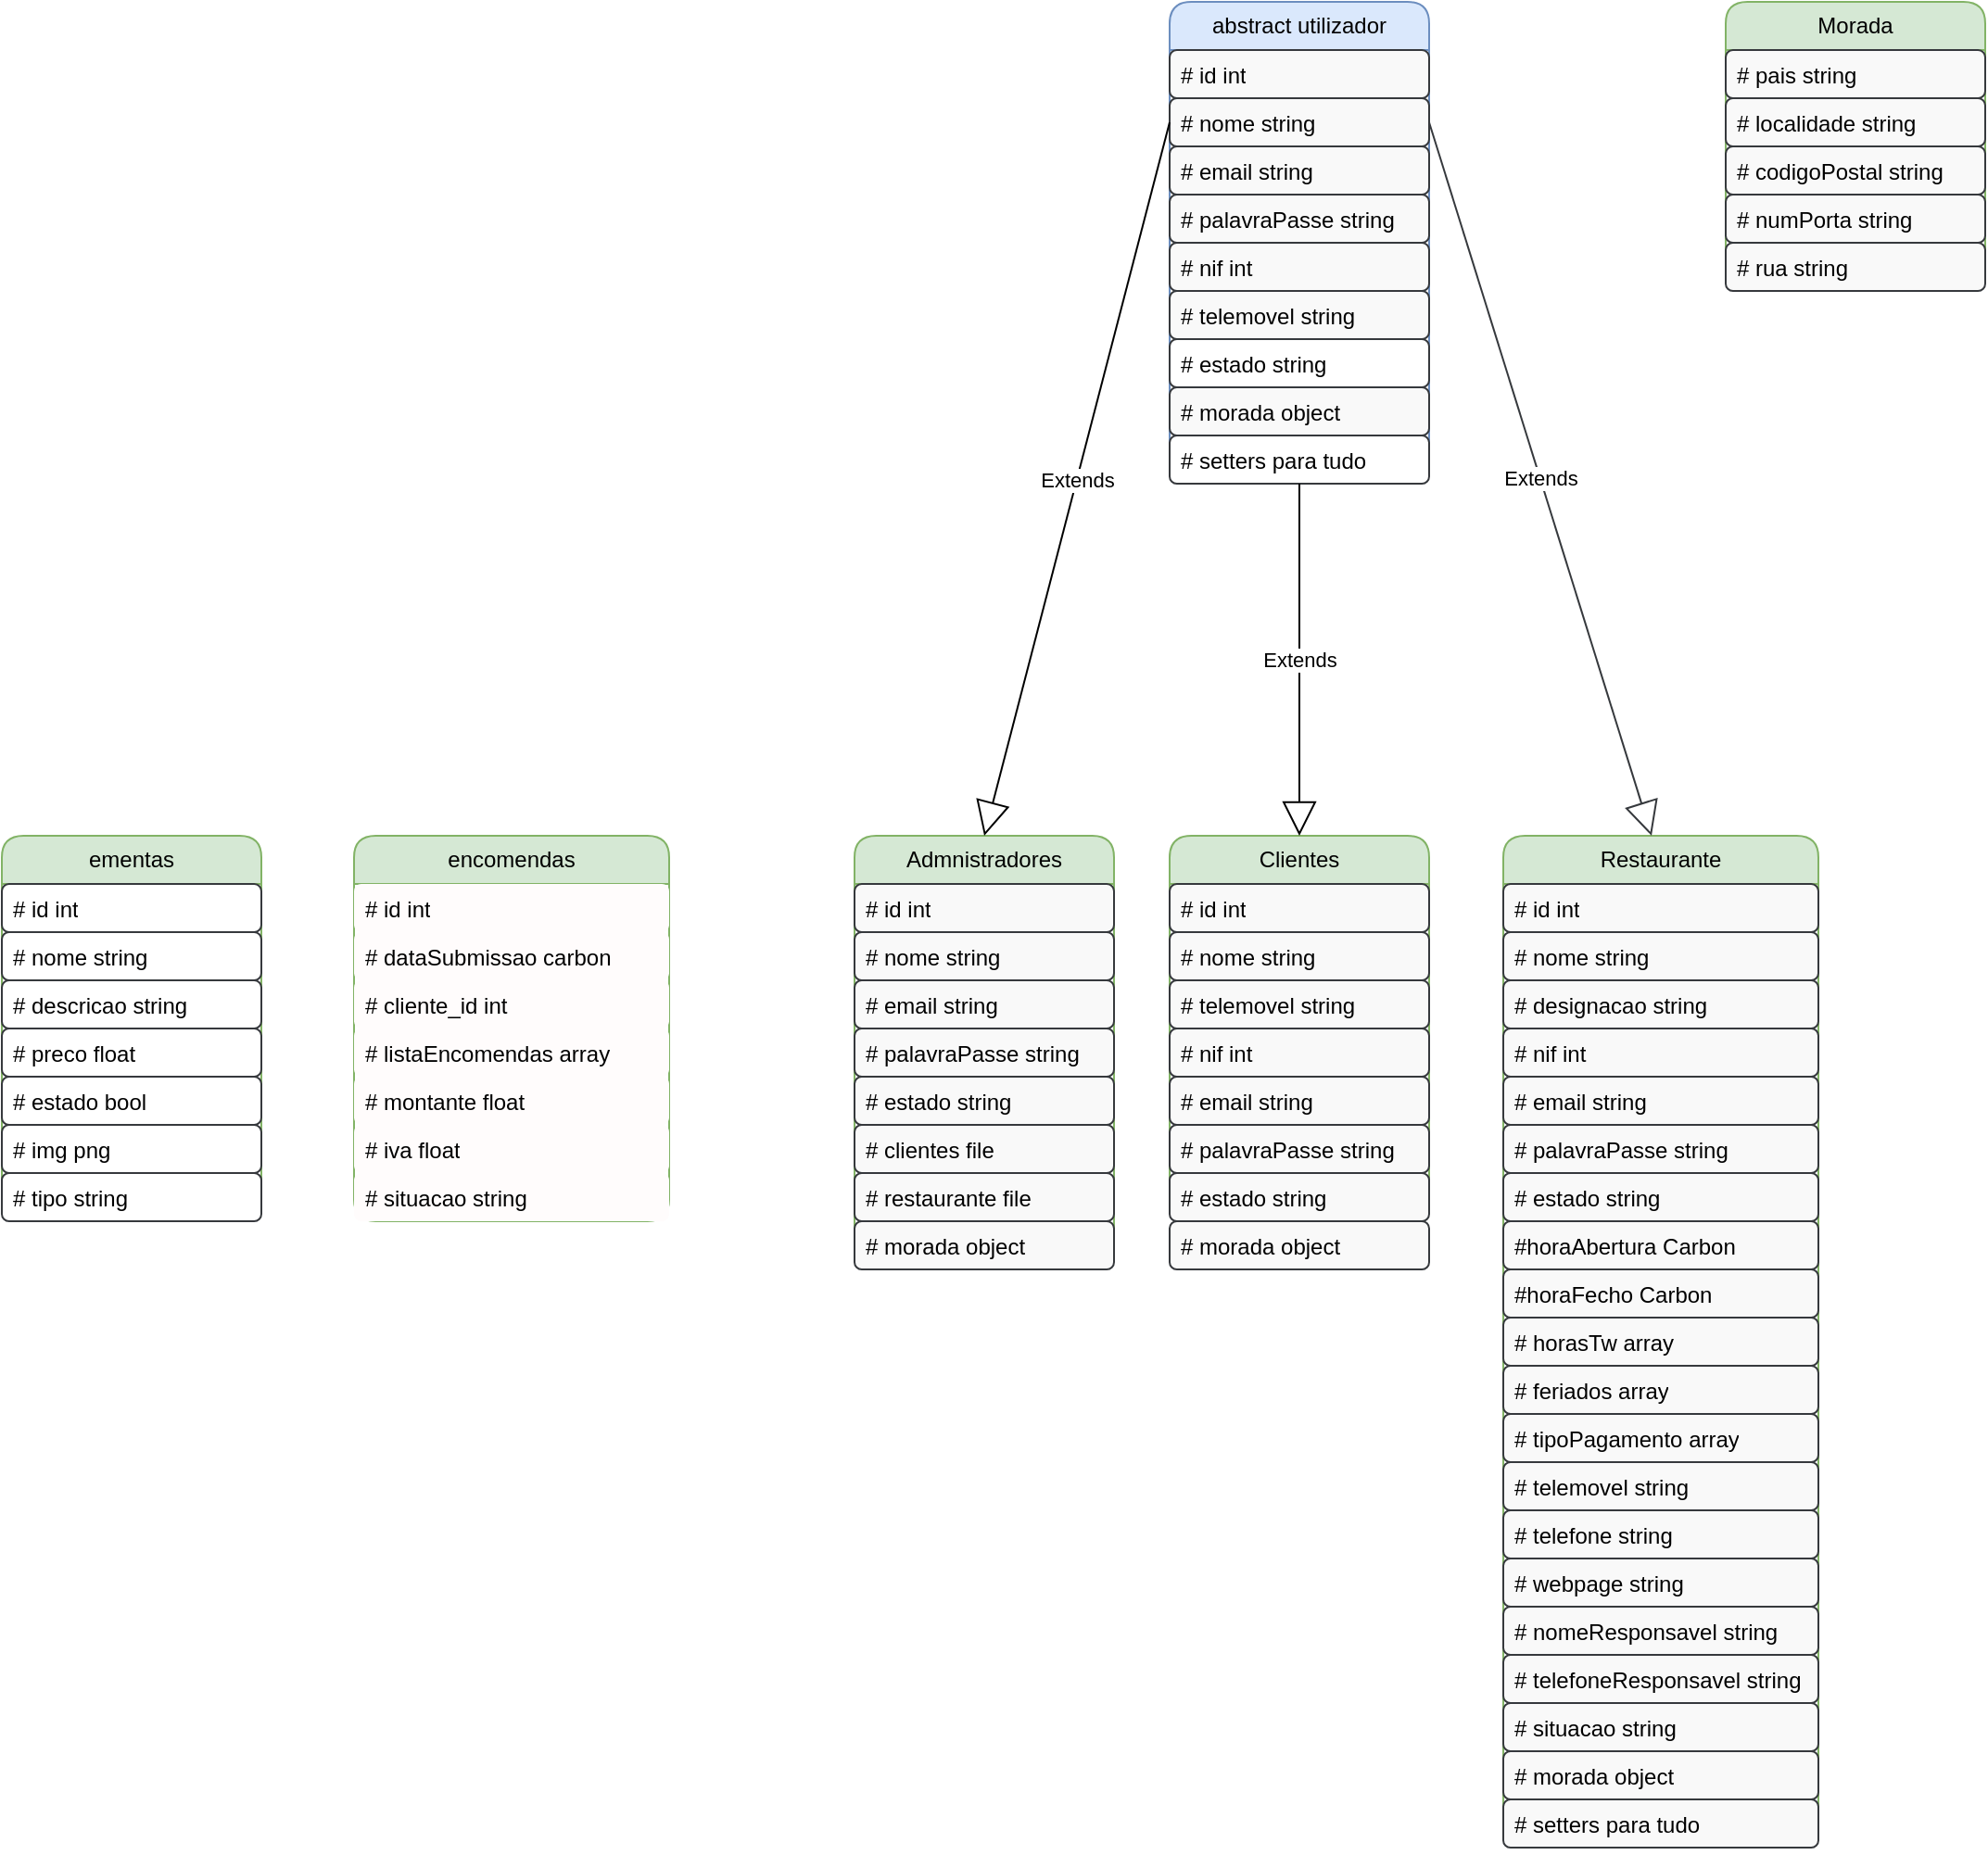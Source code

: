 <mxfile version="21.1.2" type="device">
  <diagram name="Página-1" id="KR1gXpvQ9JcNu3n1R7bU">
    <mxGraphModel dx="1863" dy="1783" grid="1" gridSize="10" guides="1" tooltips="1" connect="1" arrows="1" fold="1" page="1" pageScale="1" pageWidth="827" pageHeight="1169" math="0" shadow="0">
      <root>
        <mxCell id="0" />
        <mxCell id="1" parent="0" />
        <mxCell id="zNAe6qYxFNGjyXAj2K_w-1" value="abstract utilizador" style="swimlane;fontStyle=0;childLayout=stackLayout;horizontal=1;startSize=26;fillColor=#dae8fc;horizontalStack=0;resizeParent=1;resizeParentMax=0;resizeLast=0;collapsible=1;marginBottom=0;whiteSpace=wrap;html=1;strokeColor=#6c8ebf;rounded=1;" parent="1" vertex="1">
          <mxGeometry x="240" y="-160" width="140" height="260" as="geometry" />
        </mxCell>
        <mxCell id="zNAe6qYxFNGjyXAj2K_w-66" value="# id int" style="text;strokeColor=#36393d;fillColor=#F9F9F9;align=left;verticalAlign=top;spacingLeft=4;spacingRight=4;overflow=hidden;rotatable=0;points=[[0,0.5],[1,0.5]];portConstraint=eastwest;whiteSpace=wrap;html=1;rounded=1;" parent="zNAe6qYxFNGjyXAj2K_w-1" vertex="1">
          <mxGeometry y="26" width="140" height="26" as="geometry" />
        </mxCell>
        <mxCell id="zNAe6qYxFNGjyXAj2K_w-67" value="# nome string" style="text;strokeColor=#36393d;fillColor=#F9F9F9;align=left;verticalAlign=top;spacingLeft=4;spacingRight=4;overflow=hidden;rotatable=0;points=[[0,0.5],[1,0.5]];portConstraint=eastwest;whiteSpace=wrap;html=1;rounded=1;" parent="zNAe6qYxFNGjyXAj2K_w-1" vertex="1">
          <mxGeometry y="52" width="140" height="26" as="geometry" />
        </mxCell>
        <mxCell id="zNAe6qYxFNGjyXAj2K_w-68" value="# email string" style="text;strokeColor=#36393d;fillColor=#F9F9F9;align=left;verticalAlign=top;spacingLeft=4;spacingRight=4;overflow=hidden;rotatable=0;points=[[0,0.5],[1,0.5]];portConstraint=eastwest;whiteSpace=wrap;html=1;rounded=1;" parent="zNAe6qYxFNGjyXAj2K_w-1" vertex="1">
          <mxGeometry y="78" width="140" height="26" as="geometry" />
        </mxCell>
        <mxCell id="zNAe6qYxFNGjyXAj2K_w-69" value="# palavraPasse string" style="text;strokeColor=#36393d;fillColor=#F9F9F9;align=left;verticalAlign=top;spacingLeft=4;spacingRight=4;overflow=hidden;rotatable=0;points=[[0,0.5],[1,0.5]];portConstraint=eastwest;whiteSpace=wrap;html=1;rounded=1;" parent="zNAe6qYxFNGjyXAj2K_w-1" vertex="1">
          <mxGeometry y="104" width="140" height="26" as="geometry" />
        </mxCell>
        <mxCell id="zNAe6qYxFNGjyXAj2K_w-83" value="# nif int" style="text;align=left;verticalAlign=top;spacingLeft=4;spacingRight=4;overflow=hidden;rotatable=0;points=[[0,0.5],[1,0.5]];portConstraint=eastwest;whiteSpace=wrap;html=1;fillColor=#F9F9F9;strokeColor=#36393d;rounded=1;" parent="zNAe6qYxFNGjyXAj2K_w-1" vertex="1">
          <mxGeometry y="130" width="140" height="26" as="geometry" />
        </mxCell>
        <mxCell id="zNAe6qYxFNGjyXAj2K_w-82" value="# telemovel string" style="text;align=left;verticalAlign=top;spacingLeft=4;spacingRight=4;overflow=hidden;rotatable=0;points=[[0,0.5],[1,0.5]];portConstraint=eastwest;whiteSpace=wrap;html=1;fillColor=#F9F9F9;strokeColor=#36393d;rounded=1;" parent="zNAe6qYxFNGjyXAj2K_w-1" vertex="1">
          <mxGeometry y="156" width="140" height="26" as="geometry" />
        </mxCell>
        <mxCell id="zNAe6qYxFNGjyXAj2K_w-70" value="# estado string" style="text;fillColor=#FFFFFF;align=left;verticalAlign=top;spacingLeft=4;spacingRight=4;overflow=hidden;rotatable=0;points=[[0,0.5],[1,0.5]];portConstraint=eastwest;whiteSpace=wrap;html=1;strokeColor=#36393d;rounded=1;" parent="zNAe6qYxFNGjyXAj2K_w-1" vertex="1">
          <mxGeometry y="182" width="140" height="26" as="geometry" />
        </mxCell>
        <mxCell id="25jOwagA5qkwGmT9JW2n-18" value="# morada object" style="text;align=left;verticalAlign=top;spacingLeft=4;spacingRight=4;overflow=hidden;rotatable=0;points=[[0,0.5],[1,0.5]];portConstraint=eastwest;whiteSpace=wrap;html=1;fillColor=#F9F9F9;strokeColor=#36393d;rounded=1;" parent="zNAe6qYxFNGjyXAj2K_w-1" vertex="1">
          <mxGeometry y="208" width="140" height="26" as="geometry" />
        </mxCell>
        <mxCell id="zNAe6qYxFNGjyXAj2K_w-74" value="# setters para tudo" style="text;fillColor=#FFFFFF;align=left;verticalAlign=top;spacingLeft=4;spacingRight=4;overflow=hidden;rotatable=0;points=[[0,0.5],[1,0.5]];portConstraint=eastwest;whiteSpace=wrap;html=1;strokeColor=#36393d;rounded=1;" parent="zNAe6qYxFNGjyXAj2K_w-1" vertex="1">
          <mxGeometry y="234" width="140" height="26" as="geometry" />
        </mxCell>
        <mxCell id="zNAe6qYxFNGjyXAj2K_w-13" value="Clientes" style="swimlane;fontStyle=0;childLayout=stackLayout;horizontal=1;startSize=26;fillColor=#d5e8d4;horizontalStack=0;resizeParent=1;resizeParentMax=0;resizeLast=0;collapsible=1;marginBottom=0;whiteSpace=wrap;html=1;strokeColor=#82b366;rounded=1;" parent="1" vertex="1">
          <mxGeometry x="240" y="290" width="140" height="208" as="geometry" />
        </mxCell>
        <mxCell id="zNAe6qYxFNGjyXAj2K_w-14" value="# id int" style="text;align=left;verticalAlign=top;spacingLeft=4;spacingRight=4;overflow=hidden;rotatable=0;points=[[0,0.5],[1,0.5]];portConstraint=eastwest;whiteSpace=wrap;html=1;fillColor=#F9F9F9;strokeColor=#36393d;rounded=1;" parent="zNAe6qYxFNGjyXAj2K_w-13" vertex="1">
          <mxGeometry y="26" width="140" height="26" as="geometry" />
        </mxCell>
        <mxCell id="zNAe6qYxFNGjyXAj2K_w-15" value="# nome string" style="text;align=left;verticalAlign=top;spacingLeft=4;spacingRight=4;overflow=hidden;rotatable=0;points=[[0,0.5],[1,0.5]];portConstraint=eastwest;whiteSpace=wrap;html=1;fillColor=#F9F9F9;strokeColor=#36393d;rounded=1;" parent="zNAe6qYxFNGjyXAj2K_w-13" vertex="1">
          <mxGeometry y="52" width="140" height="26" as="geometry" />
        </mxCell>
        <mxCell id="zNAe6qYxFNGjyXAj2K_w-25" value="# telemovel string" style="text;align=left;verticalAlign=top;spacingLeft=4;spacingRight=4;overflow=hidden;rotatable=0;points=[[0,0.5],[1,0.5]];portConstraint=eastwest;whiteSpace=wrap;html=1;fillColor=#F9F9F9;strokeColor=#36393d;rounded=1;" parent="zNAe6qYxFNGjyXAj2K_w-13" vertex="1">
          <mxGeometry y="78" width="140" height="26" as="geometry" />
        </mxCell>
        <mxCell id="zNAe6qYxFNGjyXAj2K_w-26" value="# nif int" style="text;align=left;verticalAlign=top;spacingLeft=4;spacingRight=4;overflow=hidden;rotatable=0;points=[[0,0.5],[1,0.5]];portConstraint=eastwest;whiteSpace=wrap;html=1;fillColor=#F9F9F9;strokeColor=#36393d;rounded=1;" parent="zNAe6qYxFNGjyXAj2K_w-13" vertex="1">
          <mxGeometry y="104" width="140" height="26" as="geometry" />
        </mxCell>
        <mxCell id="zNAe6qYxFNGjyXAj2K_w-27" value="# email string" style="text;align=left;verticalAlign=top;spacingLeft=4;spacingRight=4;overflow=hidden;rotatable=0;points=[[0,0.5],[1,0.5]];portConstraint=eastwest;whiteSpace=wrap;html=1;fillColor=#F9F9F9;strokeColor=#36393d;rounded=1;" parent="zNAe6qYxFNGjyXAj2K_w-13" vertex="1">
          <mxGeometry y="130" width="140" height="26" as="geometry" />
        </mxCell>
        <mxCell id="zNAe6qYxFNGjyXAj2K_w-28" value="# palavraPasse string" style="text;align=left;verticalAlign=top;spacingLeft=4;spacingRight=4;overflow=hidden;rotatable=0;points=[[0,0.5],[1,0.5]];portConstraint=eastwest;whiteSpace=wrap;html=1;fillColor=#F9F9F9;strokeColor=#36393d;rounded=1;" parent="zNAe6qYxFNGjyXAj2K_w-13" vertex="1">
          <mxGeometry y="156" width="140" height="26" as="geometry" />
        </mxCell>
        <mxCell id="zNAe6qYxFNGjyXAj2K_w-29" value="# estado string" style="text;align=left;verticalAlign=top;spacingLeft=4;spacingRight=4;overflow=hidden;rotatable=0;points=[[0,0.5],[1,0.5]];portConstraint=eastwest;whiteSpace=wrap;html=1;fillColor=#F9F9F9;strokeColor=#36393d;rounded=1;" parent="zNAe6qYxFNGjyXAj2K_w-13" vertex="1">
          <mxGeometry y="182" width="140" height="26" as="geometry" />
        </mxCell>
        <mxCell id="zNAe6qYxFNGjyXAj2K_w-30" value="Restaurante" style="swimlane;fontStyle=0;childLayout=stackLayout;horizontal=1;startSize=26;fillColor=#d5e8d4;horizontalStack=0;resizeParent=1;resizeParentMax=0;resizeLast=0;collapsible=1;marginBottom=0;whiteSpace=wrap;html=1;strokeColor=#82b366;rounded=1;" parent="1" vertex="1">
          <mxGeometry x="420" y="290" width="170" height="546" as="geometry" />
        </mxCell>
        <mxCell id="zNAe6qYxFNGjyXAj2K_w-31" value="# id int" style="text;align=left;verticalAlign=top;spacingLeft=4;spacingRight=4;overflow=hidden;rotatable=0;points=[[0,0.5],[1,0.5]];portConstraint=eastwest;whiteSpace=wrap;html=1;fillColor=#F9F9F9;strokeColor=#36393d;rounded=1;" parent="zNAe6qYxFNGjyXAj2K_w-30" vertex="1">
          <mxGeometry y="26" width="170" height="26" as="geometry" />
        </mxCell>
        <mxCell id="zNAe6qYxFNGjyXAj2K_w-32" value="# nome string" style="text;align=left;verticalAlign=top;spacingLeft=4;spacingRight=4;overflow=hidden;rotatable=0;points=[[0,0.5],[1,0.5]];portConstraint=eastwest;whiteSpace=wrap;html=1;fillColor=#F9F9F9;strokeColor=#36393d;rounded=1;" parent="zNAe6qYxFNGjyXAj2K_w-30" vertex="1">
          <mxGeometry y="52" width="170" height="26" as="geometry" />
        </mxCell>
        <mxCell id="zNAe6qYxFNGjyXAj2K_w-33" value="# designacao string" style="text;align=left;verticalAlign=top;spacingLeft=4;spacingRight=4;overflow=hidden;rotatable=0;points=[[0,0.5],[1,0.5]];portConstraint=eastwest;whiteSpace=wrap;html=1;fillColor=#F9F9F9;strokeColor=#36393d;rounded=1;" parent="zNAe6qYxFNGjyXAj2K_w-30" vertex="1">
          <mxGeometry y="78" width="170" height="26" as="geometry" />
        </mxCell>
        <mxCell id="zNAe6qYxFNGjyXAj2K_w-39" value="# nif int" style="text;align=left;verticalAlign=top;spacingLeft=4;spacingRight=4;overflow=hidden;rotatable=0;points=[[0,0.5],[1,0.5]];portConstraint=eastwest;whiteSpace=wrap;html=1;fillColor=#F9F9F9;strokeColor=#36393d;rounded=1;" parent="zNAe6qYxFNGjyXAj2K_w-30" vertex="1">
          <mxGeometry y="104" width="170" height="26" as="geometry" />
        </mxCell>
        <mxCell id="zNAe6qYxFNGjyXAj2K_w-40" value="# email string" style="text;align=left;verticalAlign=top;spacingLeft=4;spacingRight=4;overflow=hidden;rotatable=0;points=[[0,0.5],[1,0.5]];portConstraint=eastwest;whiteSpace=wrap;html=1;fillColor=#F9F9F9;strokeColor=#36393d;rounded=1;" parent="zNAe6qYxFNGjyXAj2K_w-30" vertex="1">
          <mxGeometry y="130" width="170" height="26" as="geometry" />
        </mxCell>
        <mxCell id="zNAe6qYxFNGjyXAj2K_w-41" value="# palavraPasse string" style="text;align=left;verticalAlign=top;spacingLeft=4;spacingRight=4;overflow=hidden;rotatable=0;points=[[0,0.5],[1,0.5]];portConstraint=eastwest;whiteSpace=wrap;html=1;fillColor=#F9F9F9;strokeColor=#36393d;rounded=1;" parent="zNAe6qYxFNGjyXAj2K_w-30" vertex="1">
          <mxGeometry y="156" width="170" height="26" as="geometry" />
        </mxCell>
        <mxCell id="zNAe6qYxFNGjyXAj2K_w-45" value="# estado string" style="text;align=left;verticalAlign=top;spacingLeft=4;spacingRight=4;overflow=hidden;rotatable=0;points=[[0,0.5],[1,0.5]];portConstraint=eastwest;whiteSpace=wrap;html=1;fillColor=#F9F9F9;strokeColor=#36393d;rounded=1;" parent="zNAe6qYxFNGjyXAj2K_w-30" vertex="1">
          <mxGeometry y="182" width="170" height="26" as="geometry" />
        </mxCell>
        <mxCell id="zNAe6qYxFNGjyXAj2K_w-42" value="#horaAbertura Carbon" style="text;align=left;verticalAlign=top;spacingLeft=4;spacingRight=4;overflow=hidden;rotatable=0;points=[[0,0.5],[1,0.5]];portConstraint=eastwest;whiteSpace=wrap;html=1;fillColor=#F9F9F9;strokeColor=#36393d;rounded=1;" parent="zNAe6qYxFNGjyXAj2K_w-30" vertex="1">
          <mxGeometry y="208" width="170" height="26" as="geometry" />
        </mxCell>
        <mxCell id="zNAe6qYxFNGjyXAj2K_w-43" value="#horaFecho Carbon" style="text;align=left;verticalAlign=top;spacingLeft=4;spacingRight=4;overflow=hidden;rotatable=0;points=[[0,0.5],[1,0.5]];portConstraint=eastwest;whiteSpace=wrap;html=1;fillColor=#F9F9F9;strokeColor=#36393d;rounded=1;" parent="zNAe6qYxFNGjyXAj2K_w-30" vertex="1">
          <mxGeometry y="234" width="170" height="26" as="geometry" />
        </mxCell>
        <mxCell id="zNAe6qYxFNGjyXAj2K_w-44" value="# horasTw array" style="text;align=left;verticalAlign=top;spacingLeft=4;spacingRight=4;overflow=hidden;rotatable=0;points=[[0,0.5],[1,0.5]];portConstraint=eastwest;whiteSpace=wrap;html=1;fillColor=#F9F9F9;strokeColor=#36393d;rounded=1;" parent="zNAe6qYxFNGjyXAj2K_w-30" vertex="1">
          <mxGeometry y="260" width="170" height="26" as="geometry" />
        </mxCell>
        <mxCell id="zNAe6qYxFNGjyXAj2K_w-46" value="# feriados array" style="text;align=left;verticalAlign=top;spacingLeft=4;spacingRight=4;overflow=hidden;rotatable=0;points=[[0,0.5],[1,0.5]];portConstraint=eastwest;whiteSpace=wrap;html=1;fillColor=#F9F9F9;strokeColor=#36393d;rounded=1;" parent="zNAe6qYxFNGjyXAj2K_w-30" vertex="1">
          <mxGeometry y="286" width="170" height="26" as="geometry" />
        </mxCell>
        <mxCell id="zNAe6qYxFNGjyXAj2K_w-47" value="# tipoPagamento array" style="text;align=left;verticalAlign=top;spacingLeft=4;spacingRight=4;overflow=hidden;rotatable=0;points=[[0,0.5],[1,0.5]];portConstraint=eastwest;whiteSpace=wrap;html=1;fillColor=#F9F9F9;strokeColor=#36393d;rounded=1;" parent="zNAe6qYxFNGjyXAj2K_w-30" vertex="1">
          <mxGeometry y="312" width="170" height="26" as="geometry" />
        </mxCell>
        <mxCell id="zNAe6qYxFNGjyXAj2K_w-38" value="# telemovel string" style="text;align=left;verticalAlign=top;spacingLeft=4;spacingRight=4;overflow=hidden;rotatable=0;points=[[0,0.5],[1,0.5]];portConstraint=eastwest;whiteSpace=wrap;html=1;fillColor=#F9F9F9;strokeColor=#36393d;rounded=1;" parent="zNAe6qYxFNGjyXAj2K_w-30" vertex="1">
          <mxGeometry y="338" width="170" height="26" as="geometry" />
        </mxCell>
        <mxCell id="zNAe6qYxFNGjyXAj2K_w-48" value="# telefone string" style="text;align=left;verticalAlign=top;spacingLeft=4;spacingRight=4;overflow=hidden;rotatable=0;points=[[0,0.5],[1,0.5]];portConstraint=eastwest;whiteSpace=wrap;html=1;fillColor=#F9F9F9;strokeColor=#36393d;rounded=1;" parent="zNAe6qYxFNGjyXAj2K_w-30" vertex="1">
          <mxGeometry y="364" width="170" height="26" as="geometry" />
        </mxCell>
        <mxCell id="zNAe6qYxFNGjyXAj2K_w-49" value="# webpage string" style="text;align=left;verticalAlign=top;spacingLeft=4;spacingRight=4;overflow=hidden;rotatable=0;points=[[0,0.5],[1,0.5]];portConstraint=eastwest;whiteSpace=wrap;html=1;fillColor=#F9F9F9;strokeColor=#36393d;rounded=1;" parent="zNAe6qYxFNGjyXAj2K_w-30" vertex="1">
          <mxGeometry y="390" width="170" height="26" as="geometry" />
        </mxCell>
        <mxCell id="zNAe6qYxFNGjyXAj2K_w-50" value="# nomeResponsavel string" style="text;align=left;verticalAlign=top;spacingLeft=4;spacingRight=4;overflow=hidden;rotatable=0;points=[[0,0.5],[1,0.5]];portConstraint=eastwest;whiteSpace=wrap;html=1;fillColor=#F9F9F9;strokeColor=#36393d;rounded=1;" parent="zNAe6qYxFNGjyXAj2K_w-30" vertex="1">
          <mxGeometry y="416" width="170" height="26" as="geometry" />
        </mxCell>
        <mxCell id="zNAe6qYxFNGjyXAj2K_w-51" value="# telefoneResponsavel string" style="text;align=left;verticalAlign=top;spacingLeft=4;spacingRight=4;overflow=hidden;rotatable=0;points=[[0,0.5],[1,0.5]];portConstraint=eastwest;whiteSpace=wrap;html=1;fillColor=#F9F9F9;strokeColor=#36393d;rounded=1;" parent="zNAe6qYxFNGjyXAj2K_w-30" vertex="1">
          <mxGeometry y="442" width="170" height="26" as="geometry" />
        </mxCell>
        <mxCell id="zNAe6qYxFNGjyXAj2K_w-65" value="# situacao string" style="text;align=left;verticalAlign=top;spacingLeft=4;spacingRight=4;overflow=hidden;rotatable=0;points=[[0,0.5],[1,0.5]];portConstraint=eastwest;whiteSpace=wrap;html=1;fillColor=#F9F9F9;strokeColor=#36393d;rounded=1;" parent="zNAe6qYxFNGjyXAj2K_w-30" vertex="1">
          <mxGeometry y="468" width="170" height="26" as="geometry" />
        </mxCell>
        <mxCell id="25jOwagA5qkwGmT9JW2n-17" value="# morada object" style="text;align=left;verticalAlign=top;spacingLeft=4;spacingRight=4;overflow=hidden;rotatable=0;points=[[0,0.5],[1,0.5]];portConstraint=eastwest;whiteSpace=wrap;html=1;fillColor=#F9F9F9;strokeColor=#36393d;rounded=1;" parent="zNAe6qYxFNGjyXAj2K_w-30" vertex="1">
          <mxGeometry y="494" width="170" height="26" as="geometry" />
        </mxCell>
        <mxCell id="zNAe6qYxFNGjyXAj2K_w-89" value="# setters para tudo" style="text;align=left;verticalAlign=top;spacingLeft=4;spacingRight=4;overflow=hidden;rotatable=0;points=[[0,0.5],[1,0.5]];portConstraint=eastwest;whiteSpace=wrap;html=1;fillColor=#F9F9F9;strokeColor=#36393d;rounded=1;" parent="zNAe6qYxFNGjyXAj2K_w-30" vertex="1">
          <mxGeometry y="520" width="170" height="26" as="geometry" />
        </mxCell>
        <mxCell id="zNAe6qYxFNGjyXAj2K_w-52" value="Admnistradores" style="swimlane;fontStyle=0;childLayout=stackLayout;horizontal=1;startSize=26;fillColor=#d5e8d4;horizontalStack=0;resizeParent=1;resizeParentMax=0;resizeLast=0;collapsible=1;marginBottom=0;whiteSpace=wrap;html=1;strokeColor=#82b366;rounded=1;" parent="1" vertex="1">
          <mxGeometry x="70" y="290" width="140" height="234" as="geometry" />
        </mxCell>
        <mxCell id="zNAe6qYxFNGjyXAj2K_w-53" value="# id int" style="text;align=left;verticalAlign=top;spacingLeft=4;spacingRight=4;overflow=hidden;rotatable=0;points=[[0,0.5],[1,0.5]];portConstraint=eastwest;whiteSpace=wrap;html=1;fillColor=#F9F9F9;strokeColor=#36393d;rounded=1;" parent="zNAe6qYxFNGjyXAj2K_w-52" vertex="1">
          <mxGeometry y="26" width="140" height="26" as="geometry" />
        </mxCell>
        <mxCell id="zNAe6qYxFNGjyXAj2K_w-54" value="# nome string" style="text;align=left;verticalAlign=top;spacingLeft=4;spacingRight=4;overflow=hidden;rotatable=0;points=[[0,0.5],[1,0.5]];portConstraint=eastwest;whiteSpace=wrap;html=1;fillColor=#F9F9F9;strokeColor=#36393d;rounded=1;" parent="zNAe6qYxFNGjyXAj2K_w-52" vertex="1">
          <mxGeometry y="52" width="140" height="26" as="geometry" />
        </mxCell>
        <mxCell id="zNAe6qYxFNGjyXAj2K_w-62" value="# email string" style="text;align=left;verticalAlign=top;spacingLeft=4;spacingRight=4;overflow=hidden;rotatable=0;points=[[0,0.5],[1,0.5]];portConstraint=eastwest;whiteSpace=wrap;html=1;fillColor=#F9F9F9;strokeColor=#36393d;rounded=1;" parent="zNAe6qYxFNGjyXAj2K_w-52" vertex="1">
          <mxGeometry y="78" width="140" height="26" as="geometry" />
        </mxCell>
        <mxCell id="zNAe6qYxFNGjyXAj2K_w-63" value="# palavraPasse string" style="text;align=left;verticalAlign=top;spacingLeft=4;spacingRight=4;overflow=hidden;rotatable=0;points=[[0,0.5],[1,0.5]];portConstraint=eastwest;whiteSpace=wrap;html=1;fillColor=#F9F9F9;strokeColor=#36393d;rounded=1;" parent="zNAe6qYxFNGjyXAj2K_w-52" vertex="1">
          <mxGeometry y="104" width="140" height="26" as="geometry" />
        </mxCell>
        <mxCell id="zNAe6qYxFNGjyXAj2K_w-64" value="# estado string" style="text;align=left;verticalAlign=top;spacingLeft=4;spacingRight=4;overflow=hidden;rotatable=0;points=[[0,0.5],[1,0.5]];portConstraint=eastwest;whiteSpace=wrap;html=1;fillColor=#F9F9F9;strokeColor=#36393d;rounded=1;" parent="zNAe6qYxFNGjyXAj2K_w-52" vertex="1">
          <mxGeometry y="130" width="140" height="26" as="geometry" />
        </mxCell>
        <mxCell id="xpmav_xhqWjapmAkDHvJ-1" value="# clientes file" style="text;align=left;verticalAlign=top;spacingLeft=4;spacingRight=4;overflow=hidden;rotatable=0;points=[[0,0.5],[1,0.5]];portConstraint=eastwest;whiteSpace=wrap;html=1;fillColor=#F9F9F9;strokeColor=#36393d;rounded=1;" parent="zNAe6qYxFNGjyXAj2K_w-52" vertex="1">
          <mxGeometry y="156" width="140" height="26" as="geometry" />
        </mxCell>
        <mxCell id="xpmav_xhqWjapmAkDHvJ-2" value="# restaurante file" style="text;align=left;verticalAlign=top;spacingLeft=4;spacingRight=4;overflow=hidden;rotatable=0;points=[[0,0.5],[1,0.5]];portConstraint=eastwest;whiteSpace=wrap;html=1;fillColor=#F9F9F9;strokeColor=#36393d;rounded=1;" parent="zNAe6qYxFNGjyXAj2K_w-52" vertex="1">
          <mxGeometry y="182" width="140" height="26" as="geometry" />
        </mxCell>
        <mxCell id="25jOwagA5qkwGmT9JW2n-15" value="# morada object" style="text;align=left;verticalAlign=top;spacingLeft=4;spacingRight=4;overflow=hidden;rotatable=0;points=[[0,0.5],[1,0.5]];portConstraint=eastwest;whiteSpace=wrap;html=1;fillColor=#F9F9F9;strokeColor=#36393d;rounded=1;" parent="zNAe6qYxFNGjyXAj2K_w-52" vertex="1">
          <mxGeometry y="208" width="140" height="26" as="geometry" />
        </mxCell>
        <mxCell id="zNAe6qYxFNGjyXAj2K_w-71" value="Extends" style="endArrow=block;endSize=16;endFill=0;html=1;rounded=1;exitX=0;exitY=0.5;exitDx=0;exitDy=0;entryX=0.5;entryY=0;entryDx=0;entryDy=0;" parent="1" source="zNAe6qYxFNGjyXAj2K_w-67" target="zNAe6qYxFNGjyXAj2K_w-52" edge="1">
          <mxGeometry width="160" relative="1" as="geometry">
            <mxPoint x="-20" y="260" as="sourcePoint" />
            <mxPoint x="140" y="260" as="targetPoint" />
          </mxGeometry>
        </mxCell>
        <mxCell id="zNAe6qYxFNGjyXAj2K_w-72" value="Extends" style="endArrow=block;endSize=16;endFill=0;html=1;rounded=1;exitX=1;exitY=0.5;exitDx=0;exitDy=0;entryX=0.5;entryY=0;entryDx=0;entryDy=0;fillColor=#ffff88;strokeColor=#36393d;" parent="1" source="zNAe6qYxFNGjyXAj2K_w-67" edge="1">
          <mxGeometry width="160" relative="1" as="geometry">
            <mxPoint x="600" y="25" as="sourcePoint" />
            <mxPoint x="500" y="290" as="targetPoint" />
          </mxGeometry>
        </mxCell>
        <mxCell id="zNAe6qYxFNGjyXAj2K_w-73" value="Extends" style="endArrow=block;endSize=16;endFill=0;html=1;rounded=1;entryX=0.5;entryY=0;entryDx=0;entryDy=0;" parent="1" source="zNAe6qYxFNGjyXAj2K_w-74" target="zNAe6qYxFNGjyXAj2K_w-13" edge="1">
          <mxGeometry width="160" relative="1" as="geometry">
            <mxPoint x="320" y="260" as="sourcePoint" />
            <mxPoint x="210" y="381" as="targetPoint" />
          </mxGeometry>
        </mxCell>
        <mxCell id="zNAe6qYxFNGjyXAj2K_w-85" value="ementas" style="swimlane;fontStyle=0;childLayout=stackLayout;horizontal=1;startSize=26;fillColor=#d5e8d4;horizontalStack=0;resizeParent=1;resizeParentMax=0;resizeLast=0;collapsible=1;marginBottom=0;whiteSpace=wrap;html=1;strokeColor=#82b366;rounded=1;" parent="1" vertex="1">
          <mxGeometry x="-390" y="290" width="140" height="208" as="geometry" />
        </mxCell>
        <mxCell id="zNAe6qYxFNGjyXAj2K_w-86" value="# id int" style="text;align=left;verticalAlign=top;spacingLeft=4;spacingRight=4;overflow=hidden;rotatable=0;points=[[0,0.5],[1,0.5]];portConstraint=eastwest;whiteSpace=wrap;html=1;fillColor=#FFFFFF;strokeColor=#36393d;rounded=1;" parent="zNAe6qYxFNGjyXAj2K_w-85" vertex="1">
          <mxGeometry y="26" width="140" height="26" as="geometry" />
        </mxCell>
        <mxCell id="zNAe6qYxFNGjyXAj2K_w-87" value="# nome string" style="text;align=left;verticalAlign=top;spacingLeft=4;spacingRight=4;overflow=hidden;rotatable=0;points=[[0,0.5],[1,0.5]];portConstraint=eastwest;whiteSpace=wrap;html=1;fillColor=#FFFFFF;strokeColor=#36393d;rounded=1;" parent="zNAe6qYxFNGjyXAj2K_w-85" vertex="1">
          <mxGeometry y="52" width="140" height="26" as="geometry" />
        </mxCell>
        <mxCell id="zNAe6qYxFNGjyXAj2K_w-88" value="# descricao string" style="text;align=left;verticalAlign=top;spacingLeft=4;spacingRight=4;overflow=hidden;rotatable=0;points=[[0,0.5],[1,0.5]];portConstraint=eastwest;whiteSpace=wrap;html=1;fillColor=#FFFFFF;strokeColor=#36393d;rounded=1;" parent="zNAe6qYxFNGjyXAj2K_w-85" vertex="1">
          <mxGeometry y="78" width="140" height="26" as="geometry" />
        </mxCell>
        <mxCell id="zNAe6qYxFNGjyXAj2K_w-90" value="# preco float" style="text;align=left;verticalAlign=top;spacingLeft=4;spacingRight=4;overflow=hidden;rotatable=0;points=[[0,0.5],[1,0.5]];portConstraint=eastwest;whiteSpace=wrap;html=1;fillColor=#FFFFFF;strokeColor=#36393d;rounded=1;" parent="zNAe6qYxFNGjyXAj2K_w-85" vertex="1">
          <mxGeometry y="104" width="140" height="26" as="geometry" />
        </mxCell>
        <mxCell id="zNAe6qYxFNGjyXAj2K_w-91" value="# estado bool" style="text;align=left;verticalAlign=top;spacingLeft=4;spacingRight=4;overflow=hidden;rotatable=0;points=[[0,0.5],[1,0.5]];portConstraint=eastwest;whiteSpace=wrap;html=1;fillColor=#FFFFFF;strokeColor=#36393d;rounded=1;" parent="zNAe6qYxFNGjyXAj2K_w-85" vertex="1">
          <mxGeometry y="130" width="140" height="26" as="geometry" />
        </mxCell>
        <mxCell id="zNAe6qYxFNGjyXAj2K_w-92" value="# img png" style="text;align=left;verticalAlign=top;spacingLeft=4;spacingRight=4;overflow=hidden;rotatable=0;points=[[0,0.5],[1,0.5]];portConstraint=eastwest;whiteSpace=wrap;html=1;fillColor=#FFFFFF;strokeColor=#36393d;rounded=1;" parent="zNAe6qYxFNGjyXAj2K_w-85" vertex="1">
          <mxGeometry y="156" width="140" height="26" as="geometry" />
        </mxCell>
        <mxCell id="zNAe6qYxFNGjyXAj2K_w-93" value="# tipo string" style="text;align=left;verticalAlign=top;spacingLeft=4;spacingRight=4;overflow=hidden;rotatable=0;points=[[0,0.5],[1,0.5]];portConstraint=eastwest;whiteSpace=wrap;html=1;fillColor=#FFFFFF;strokeColor=#36393d;rounded=1;" parent="zNAe6qYxFNGjyXAj2K_w-85" vertex="1">
          <mxGeometry y="182" width="140" height="26" as="geometry" />
        </mxCell>
        <mxCell id="zNAe6qYxFNGjyXAj2K_w-95" value="encomendas" style="swimlane;fontStyle=0;childLayout=stackLayout;horizontal=1;startSize=26;fillColor=#d5e8d4;horizontalStack=0;resizeParent=1;resizeParentMax=0;resizeLast=0;collapsible=1;marginBottom=0;whiteSpace=wrap;html=1;strokeColor=#82b366;rounded=1;" parent="1" vertex="1">
          <mxGeometry x="-200" y="290" width="170" height="208" as="geometry">
            <mxRectangle x="-200" y="290" width="110" height="30" as="alternateBounds" />
          </mxGeometry>
        </mxCell>
        <mxCell id="zNAe6qYxFNGjyXAj2K_w-96" value="# id int" style="text;align=left;verticalAlign=top;spacingLeft=4;spacingRight=4;overflow=hidden;rotatable=0;points=[[0,0.5],[1,0.5]];portConstraint=eastwest;whiteSpace=wrap;html=1;fillColor=#FFFCFC;strokeColor=#FFFFF;rounded=1;" parent="zNAe6qYxFNGjyXAj2K_w-95" vertex="1">
          <mxGeometry y="26" width="170" height="26" as="geometry" />
        </mxCell>
        <mxCell id="zNAe6qYxFNGjyXAj2K_w-97" value="# dataSubmissao carbon" style="text;align=left;verticalAlign=top;spacingLeft=4;spacingRight=4;overflow=hidden;rotatable=0;points=[[0,0.5],[1,0.5]];portConstraint=eastwest;whiteSpace=wrap;html=1;fillColor=#FFFCFC;strokeColor=#FFFFF;rounded=1;" parent="zNAe6qYxFNGjyXAj2K_w-95" vertex="1">
          <mxGeometry y="52" width="170" height="26" as="geometry" />
        </mxCell>
        <mxCell id="zNAe6qYxFNGjyXAj2K_w-98" value="# cliente_id int" style="text;align=left;verticalAlign=top;spacingLeft=4;spacingRight=4;overflow=hidden;rotatable=0;points=[[0,0.5],[1,0.5]];portConstraint=eastwest;whiteSpace=wrap;html=1;fillColor=#FFFCFC;strokeColor=#FFFFF;rounded=1;" parent="zNAe6qYxFNGjyXAj2K_w-95" vertex="1">
          <mxGeometry y="78" width="170" height="26" as="geometry" />
        </mxCell>
        <mxCell id="zNAe6qYxFNGjyXAj2K_w-99" value="# listaEncomendas array" style="text;align=left;verticalAlign=top;spacingLeft=4;spacingRight=4;overflow=hidden;rotatable=0;points=[[0,0.5],[1,0.5]];portConstraint=eastwest;whiteSpace=wrap;html=1;fillColor=#FFFCFC;strokeColor=#FFFFF;rounded=1;" parent="zNAe6qYxFNGjyXAj2K_w-95" vertex="1">
          <mxGeometry y="104" width="170" height="26" as="geometry" />
        </mxCell>
        <mxCell id="zNAe6qYxFNGjyXAj2K_w-100" value="# montante float" style="text;align=left;verticalAlign=top;spacingLeft=4;spacingRight=4;overflow=hidden;rotatable=0;points=[[0,0.5],[1,0.5]];portConstraint=eastwest;whiteSpace=wrap;html=1;fillColor=#FFFCFC;strokeColor=#FFFFF;rounded=1;" parent="zNAe6qYxFNGjyXAj2K_w-95" vertex="1">
          <mxGeometry y="130" width="170" height="26" as="geometry" />
        </mxCell>
        <mxCell id="zNAe6qYxFNGjyXAj2K_w-101" value="# iva float" style="text;align=left;verticalAlign=top;spacingLeft=4;spacingRight=4;overflow=hidden;rotatable=0;points=[[0,0.5],[1,0.5]];portConstraint=eastwest;whiteSpace=wrap;html=1;fillColor=#FFFCFC;strokeColor=#FFFFF;rounded=1;" parent="zNAe6qYxFNGjyXAj2K_w-95" vertex="1">
          <mxGeometry y="156" width="170" height="26" as="geometry" />
        </mxCell>
        <mxCell id="zNAe6qYxFNGjyXAj2K_w-102" value="# situacao string" style="text;align=left;verticalAlign=top;spacingLeft=4;spacingRight=4;overflow=hidden;rotatable=0;points=[[0,0.5],[1,0.5]];portConstraint=eastwest;whiteSpace=wrap;html=1;fillColor=#FFFCFC;strokeColor=#FFFFF;rounded=1;" parent="zNAe6qYxFNGjyXAj2K_w-95" vertex="1">
          <mxGeometry y="182" width="170" height="26" as="geometry" />
        </mxCell>
        <mxCell id="25jOwagA5qkwGmT9JW2n-5" value="Morada" style="swimlane;fontStyle=0;childLayout=stackLayout;horizontal=1;startSize=26;fillColor=#d5e8d4;horizontalStack=0;resizeParent=1;resizeParentMax=0;resizeLast=0;collapsible=1;marginBottom=0;whiteSpace=wrap;html=1;strokeColor=#82b366;rounded=1;" parent="1" vertex="1">
          <mxGeometry x="540" y="-160" width="140" height="156" as="geometry" />
        </mxCell>
        <mxCell id="25jOwagA5qkwGmT9JW2n-13" value="# pais string" style="text;align=left;verticalAlign=top;spacingLeft=4;spacingRight=4;overflow=hidden;rotatable=0;points=[[0,0.5],[1,0.5]];portConstraint=eastwest;whiteSpace=wrap;html=1;fillColor=#F9F9F9;strokeColor=#36393d;rounded=1;" parent="25jOwagA5qkwGmT9JW2n-5" vertex="1">
          <mxGeometry y="26" width="140" height="26" as="geometry" />
        </mxCell>
        <mxCell id="25jOwagA5qkwGmT9JW2n-12" value="# localidade string" style="text;align=left;verticalAlign=top;spacingLeft=4;spacingRight=4;overflow=hidden;rotatable=0;points=[[0,0.5],[1,0.5]];portConstraint=eastwest;whiteSpace=wrap;html=1;fillColor=#F9F9F9;strokeColor=#36393d;rounded=1;" parent="25jOwagA5qkwGmT9JW2n-5" vertex="1">
          <mxGeometry y="52" width="140" height="26" as="geometry" />
        </mxCell>
        <mxCell id="25jOwagA5qkwGmT9JW2n-11" value="# codigoPostal string" style="text;align=left;verticalAlign=top;spacingLeft=4;spacingRight=4;overflow=hidden;rotatable=0;points=[[0,0.5],[1,0.5]];portConstraint=eastwest;whiteSpace=wrap;html=1;fillColor=#F9F9F9;strokeColor=#36393d;rounded=1;" parent="25jOwagA5qkwGmT9JW2n-5" vertex="1">
          <mxGeometry y="78" width="140" height="26" as="geometry" />
        </mxCell>
        <mxCell id="25jOwagA5qkwGmT9JW2n-10" value="# numPorta string" style="text;align=left;verticalAlign=top;spacingLeft=4;spacingRight=4;overflow=hidden;rotatable=0;points=[[0,0.5],[1,0.5]];portConstraint=eastwest;whiteSpace=wrap;html=1;fillColor=#F9F9F9;strokeColor=#36393d;rounded=1;" parent="25jOwagA5qkwGmT9JW2n-5" vertex="1">
          <mxGeometry y="104" width="140" height="26" as="geometry" />
        </mxCell>
        <mxCell id="25jOwagA5qkwGmT9JW2n-9" value="# rua string" style="text;align=left;verticalAlign=top;spacingLeft=4;spacingRight=4;overflow=hidden;rotatable=0;points=[[0,0.5],[1,0.5]];portConstraint=eastwest;whiteSpace=wrap;html=1;fillColor=#F9F9F9;strokeColor=#36393d;rounded=1;" parent="25jOwagA5qkwGmT9JW2n-5" vertex="1">
          <mxGeometry y="130" width="140" height="26" as="geometry" />
        </mxCell>
        <mxCell id="25jOwagA5qkwGmT9JW2n-16" value="# morada object" style="text;align=left;verticalAlign=top;spacingLeft=4;spacingRight=4;overflow=hidden;rotatable=0;points=[[0,0.5],[1,0.5]];portConstraint=eastwest;whiteSpace=wrap;html=1;fillColor=#F9F9F9;strokeColor=#36393d;rounded=1;" parent="1" vertex="1">
          <mxGeometry x="240" y="498" width="140" height="26" as="geometry" />
        </mxCell>
      </root>
    </mxGraphModel>
  </diagram>
</mxfile>
